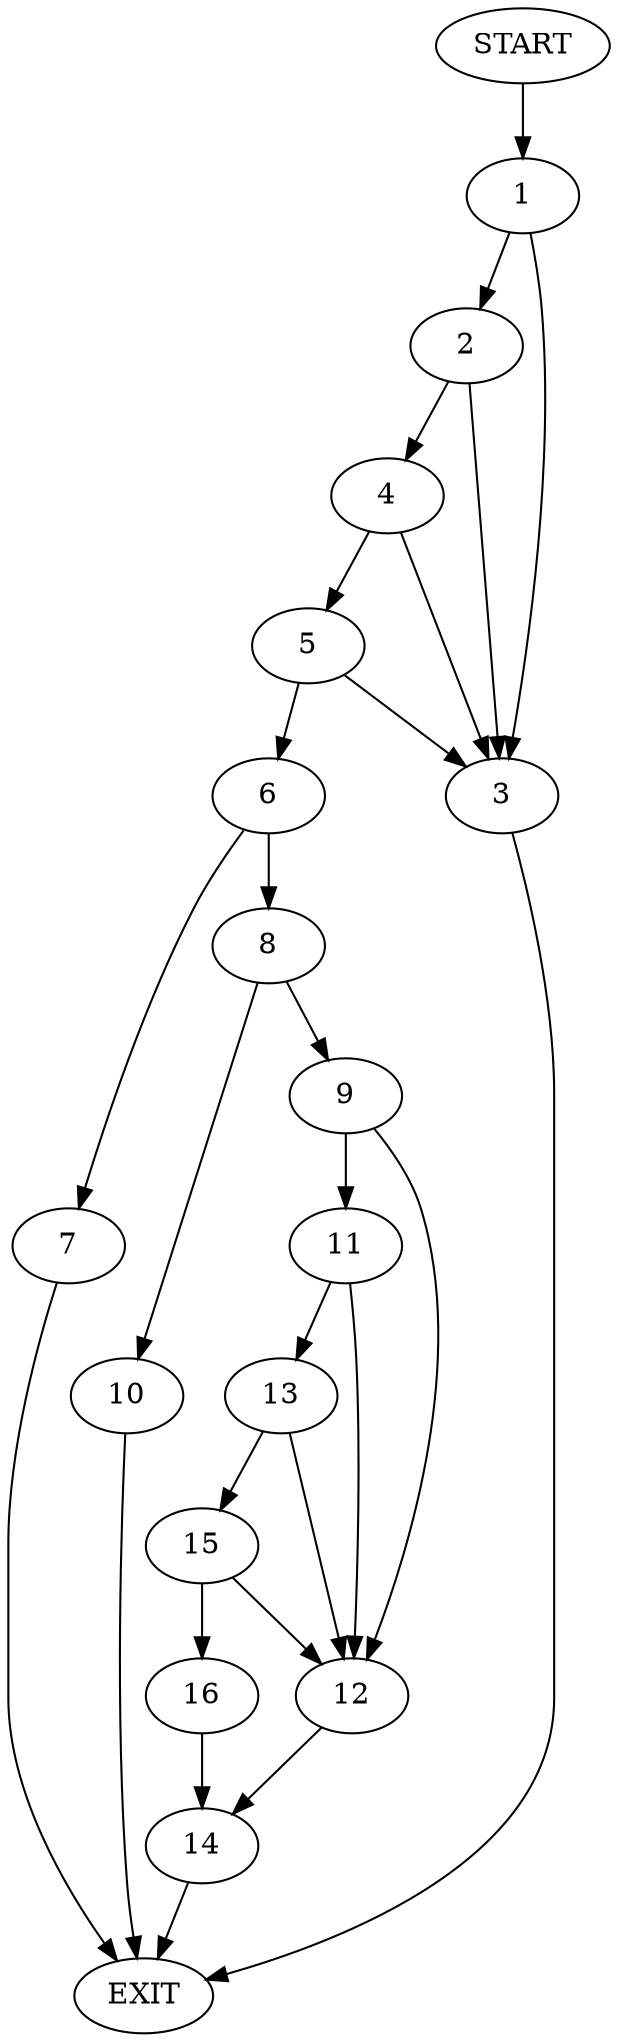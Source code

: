 digraph {
0 [label="START"]
17 [label="EXIT"]
0 -> 1
1 -> 2
1 -> 3
2 -> 3
2 -> 4
3 -> 17
4 -> 5
4 -> 3
5 -> 3
5 -> 6
6 -> 7
6 -> 8
7 -> 17
8 -> 9
8 -> 10
9 -> 11
9 -> 12
10 -> 17
11 -> 13
11 -> 12
12 -> 14
13 -> 15
13 -> 12
15 -> 16
15 -> 12
16 -> 14
14 -> 17
}
